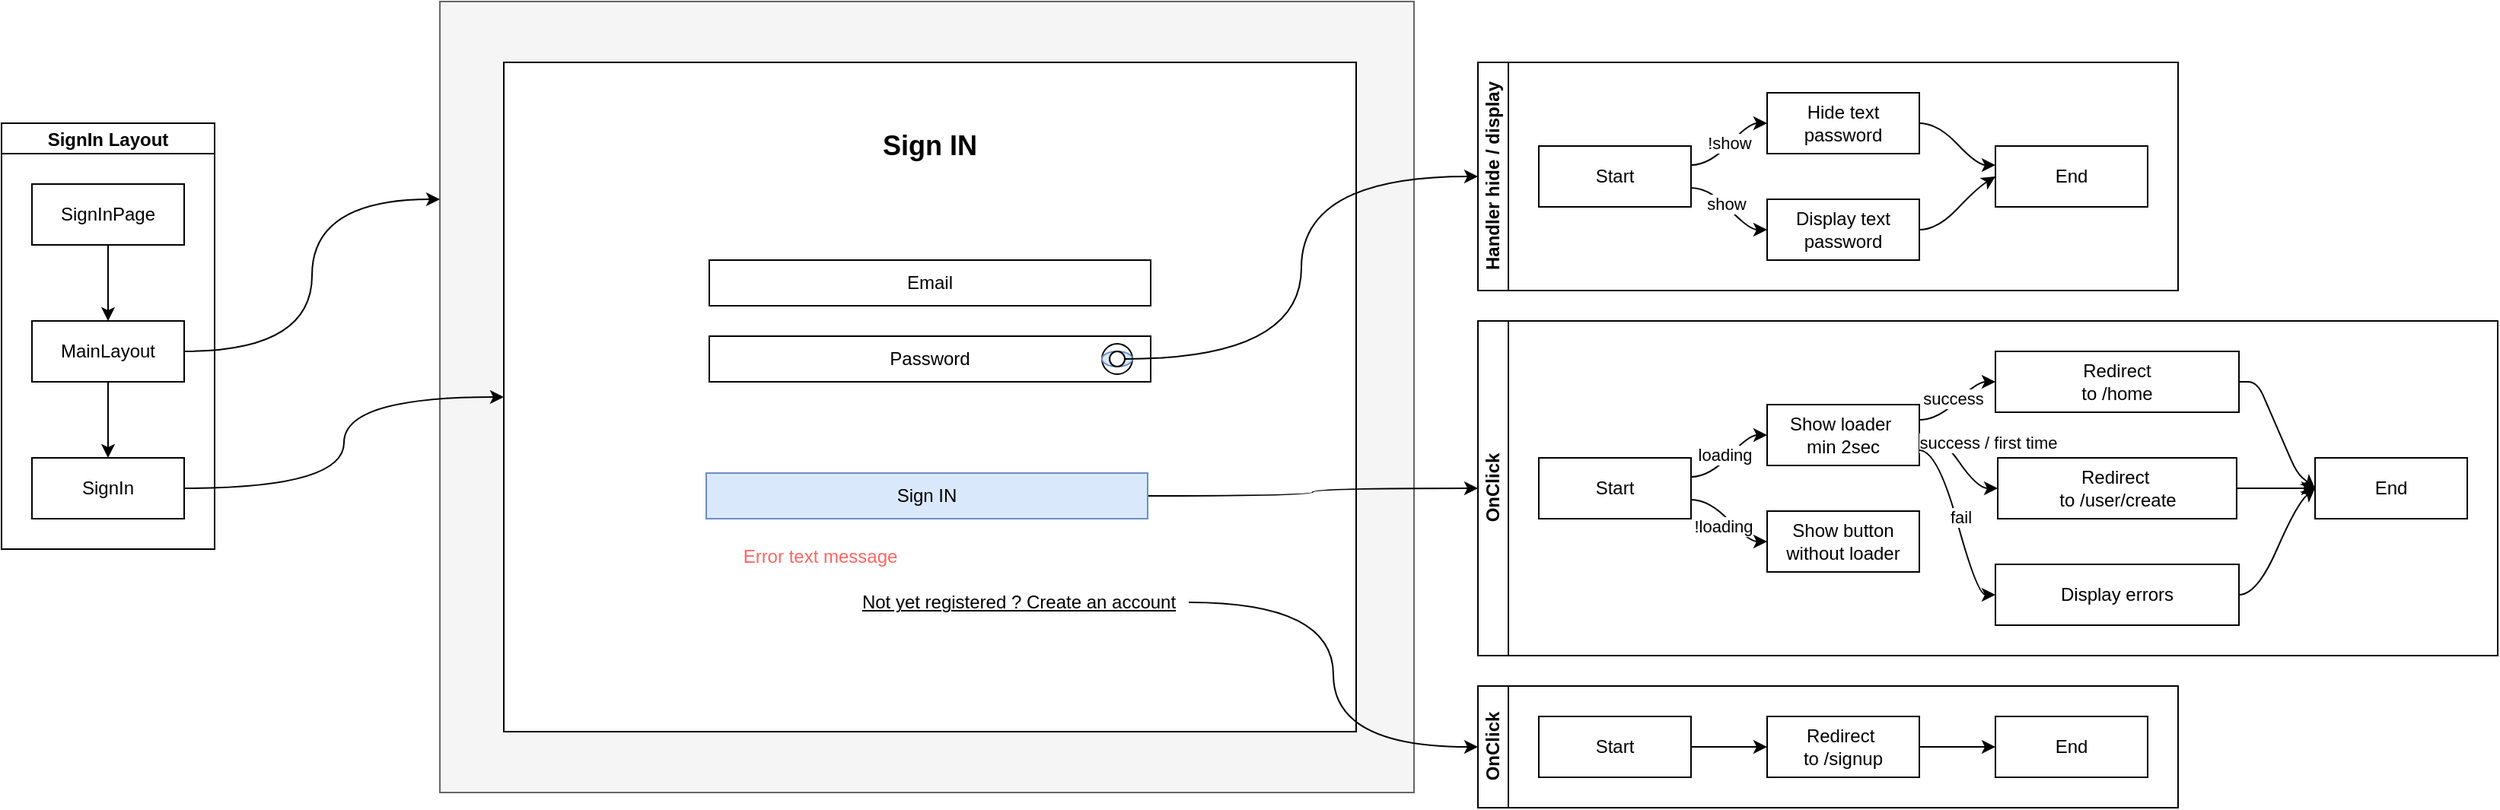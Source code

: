 <mxfile>
    <diagram id="qq2-Jn1V19tSwEfZqP2u" name="Page-1">
        <mxGraphModel dx="1677" dy="679" grid="1" gridSize="10" guides="1" tooltips="1" connect="1" arrows="1" fold="1" page="1" pageScale="1" pageWidth="827" pageHeight="1169" math="0" shadow="0">
            <root>
                <mxCell id="0"/>
                <mxCell id="1" parent="0"/>
                <mxCell id="77" value="" style="rounded=0;whiteSpace=wrap;html=1;fillColor=#f5f5f5;strokeColor=#666666;fontColor=#333333;" vertex="1" parent="1">
                    <mxGeometry x="38" width="640" height="520" as="geometry"/>
                </mxCell>
                <mxCell id="2" value="" style="rounded=0;whiteSpace=wrap;html=1;" parent="1" vertex="1">
                    <mxGeometry x="80" y="40" width="560" height="440" as="geometry"/>
                </mxCell>
                <mxCell id="3" value="Email" style="rounded=0;whiteSpace=wrap;html=1;" parent="1" vertex="1">
                    <mxGeometry x="215" y="170" width="290" height="30" as="geometry"/>
                </mxCell>
                <mxCell id="4" value="Password" style="rounded=0;whiteSpace=wrap;html=1;" parent="1" vertex="1">
                    <mxGeometry x="215" y="220" width="290" height="30" as="geometry"/>
                </mxCell>
                <mxCell id="47" style="edgeStyle=orthogonalEdgeStyle;curved=1;html=1;exitX=1;exitY=0.5;exitDx=0;exitDy=0;entryX=0;entryY=0.5;entryDx=0;entryDy=0;fontColor=#000000;" parent="1" source="6" target="33" edge="1">
                    <mxGeometry relative="1" as="geometry"/>
                </mxCell>
                <mxCell id="6" value="Sign IN" style="rounded=0;whiteSpace=wrap;html=1;fillColor=#dae8fc;strokeColor=#6c8ebf;" parent="1" vertex="1">
                    <mxGeometry x="213" y="310" width="290" height="30" as="geometry"/>
                </mxCell>
                <mxCell id="7" value="&lt;font color=&quot;#ff6666&quot;&gt;Error text message&lt;/font&gt;" style="text;html=1;strokeColor=none;fillColor=none;align=center;verticalAlign=middle;whiteSpace=wrap;rounded=0;" parent="1" vertex="1">
                    <mxGeometry x="213" y="350" width="150" height="30" as="geometry"/>
                </mxCell>
                <mxCell id="86" style="edgeStyle=orthogonalEdgeStyle;curved=1;html=1;exitX=1;exitY=0.5;exitDx=0;exitDy=0;entryX=0;entryY=0.5;entryDx=0;entryDy=0;" edge="1" parent="1" source="8" target="80">
                    <mxGeometry relative="1" as="geometry"/>
                </mxCell>
                <mxCell id="8" value="&lt;font color=&quot;#000000&quot;&gt;&lt;u&gt;Not yet registered ? Create an account&lt;/u&gt;&lt;/font&gt;" style="text;html=1;strokeColor=none;fillColor=none;align=center;verticalAlign=middle;whiteSpace=wrap;rounded=0;fontColor=#FF6666;" parent="1" vertex="1">
                    <mxGeometry x="307" y="380" width="223" height="30" as="geometry"/>
                </mxCell>
                <mxCell id="9" value="" style="ellipse;whiteSpace=wrap;html=1;aspect=fixed;fontColor=#000000;" parent="1" vertex="1">
                    <mxGeometry x="473" y="225" width="20" height="20" as="geometry"/>
                </mxCell>
                <mxCell id="10" value="" style="ellipse;whiteSpace=wrap;html=1;fillColor=#dae8fc;strokeColor=#6c8ebf;" parent="1" vertex="1">
                    <mxGeometry x="473" y="230" width="20" height="10" as="geometry"/>
                </mxCell>
                <mxCell id="29" style="edgeStyle=orthogonalEdgeStyle;html=1;entryX=0;entryY=0.5;entryDx=0;entryDy=0;fontColor=#000000;curved=1;" parent="1" source="11" target="20" edge="1">
                    <mxGeometry relative="1" as="geometry"/>
                </mxCell>
                <mxCell id="11" value="" style="ellipse;whiteSpace=wrap;html=1;aspect=fixed;fontColor=#000000;" parent="1" vertex="1">
                    <mxGeometry x="478" y="230" width="10" height="10" as="geometry"/>
                </mxCell>
                <mxCell id="18" value="&lt;h2&gt;Sign IN&lt;/h2&gt;" style="text;html=1;strokeColor=none;fillColor=none;align=center;verticalAlign=middle;whiteSpace=wrap;rounded=0;fontColor=#000000;" parent="1" vertex="1">
                    <mxGeometry x="315" y="80" width="90" height="30" as="geometry"/>
                </mxCell>
                <mxCell id="20" value="Handler hide / display" style="swimlane;html=1;startSize=20;horizontal=0;childLayout=flowLayout;flowOrientation=west;resizable=0;interRankCellSpacing=50;containerType=tree;fontColor=#000000;" parent="1" vertex="1">
                    <mxGeometry x="720" y="40" width="460" height="150" as="geometry"/>
                </mxCell>
                <mxCell id="21" value="Start" style="whiteSpace=wrap;html=1;fontColor=#000000;" parent="20" vertex="1">
                    <mxGeometry x="40" y="55" width="100" height="40" as="geometry"/>
                </mxCell>
                <mxCell id="22" value="Hide text&lt;br&gt;password" style="whiteSpace=wrap;html=1;fontColor=#000000;" parent="20" vertex="1">
                    <mxGeometry x="190" y="20" width="100" height="40" as="geometry"/>
                </mxCell>
                <mxCell id="23" value="" style="html=1;curved=1;noEdgeStyle=1;orthogonal=1;fontColor=#000000;" parent="20" source="21" target="22" edge="1">
                    <mxGeometry relative="1" as="geometry">
                        <Array as="points">
                            <mxPoint x="152" y="67.5"/>
                            <mxPoint x="178" y="40"/>
                        </Array>
                    </mxGeometry>
                </mxCell>
                <mxCell id="50" value="!show" style="edgeLabel;html=1;align=center;verticalAlign=middle;resizable=0;points=[];fontColor=#000000;" parent="23" vertex="1" connectable="0">
                    <mxGeometry x="0.003" y="1" relative="1" as="geometry">
                        <mxPoint as="offset"/>
                    </mxGeometry>
                </mxCell>
                <mxCell id="31" value="" style="html=1;curved=1;noEdgeStyle=1;orthogonal=1;fontColor=#000000;" parent="20" source="22" target="32" edge="1">
                    <mxGeometry relative="1" as="geometry">
                        <mxPoint x="1350" y="470" as="sourcePoint"/>
                        <Array as="points">
                            <mxPoint x="302" y="40"/>
                            <mxPoint x="328" y="67.5"/>
                        </Array>
                    </mxGeometry>
                </mxCell>
                <mxCell id="32" value="End" style="whiteSpace=wrap;html=1;fontColor=#000000;" parent="20" vertex="1">
                    <mxGeometry x="340" y="55" width="100" height="40" as="geometry"/>
                </mxCell>
                <mxCell id="42" value="" style="edgeStyle=orthogonalEdgeStyle;curved=1;html=1;noEdgeStyle=1;orthogonal=1;" parent="20" source="21" target="43" edge="1">
                    <mxGeometry relative="1" as="geometry">
                        <Array as="points">
                            <mxPoint x="152" y="82.5"/>
                            <mxPoint x="178" y="110"/>
                        </Array>
                    </mxGeometry>
                </mxCell>
                <mxCell id="51" value="show" style="edgeLabel;html=1;align=center;verticalAlign=middle;resizable=0;points=[];fontColor=#000000;" parent="42" vertex="1" connectable="0">
                    <mxGeometry x="-0.121" y="1" relative="1" as="geometry">
                        <mxPoint as="offset"/>
                    </mxGeometry>
                </mxCell>
                <mxCell id="43" value="Display text&lt;br&gt;password" style="whiteSpace=wrap;html=1;fontColor=#000000;" parent="20" vertex="1">
                    <mxGeometry x="190" y="90" width="100" height="40" as="geometry"/>
                </mxCell>
                <mxCell id="44" value="" style="edgeStyle=orthogonalEdgeStyle;curved=1;html=1;noEdgeStyle=1;orthogonal=1;entryX=0;entryY=0.5;entryDx=0;entryDy=0;" parent="20" source="43" target="32" edge="1">
                    <mxGeometry relative="1" as="geometry">
                        <mxPoint x="1210" y="262.5" as="sourcePoint"/>
                        <Array as="points">
                            <mxPoint x="302" y="110"/>
                            <mxPoint x="328" y="82.5"/>
                        </Array>
                    </mxGeometry>
                </mxCell>
                <mxCell id="33" value="OnClick" style="swimlane;html=1;startSize=20;horizontal=0;childLayout=flowLayout;flowOrientation=west;resizable=0;interRankCellSpacing=50;containerType=tree;fontColor=#000000;" parent="1" vertex="1">
                    <mxGeometry x="720" y="210" width="670" height="220" as="geometry"/>
                </mxCell>
                <mxCell id="34" value="Start" style="whiteSpace=wrap;html=1;fontColor=#000000;" parent="33" vertex="1">
                    <mxGeometry x="40" y="90" width="100" height="40" as="geometry"/>
                </mxCell>
                <mxCell id="35" value="Show loader&amp;nbsp;&lt;br&gt;min 2sec" style="whiteSpace=wrap;html=1;fontColor=#000000;" parent="33" vertex="1">
                    <mxGeometry x="190" y="55" width="100" height="40" as="geometry"/>
                </mxCell>
                <mxCell id="36" value="" style="html=1;curved=1;noEdgeStyle=1;orthogonal=1;fontColor=#000000;" parent="33" source="34" target="35" edge="1">
                    <mxGeometry relative="1" as="geometry">
                        <Array as="points">
                            <mxPoint x="152" y="102.5"/>
                            <mxPoint x="178" y="75"/>
                        </Array>
                    </mxGeometry>
                </mxCell>
                <mxCell id="48" value="loading" style="edgeLabel;html=1;align=center;verticalAlign=middle;resizable=0;points=[];fontColor=#000000;" parent="36" vertex="1" connectable="0">
                    <mxGeometry x="-0.042" y="3" relative="1" as="geometry">
                        <mxPoint as="offset"/>
                    </mxGeometry>
                </mxCell>
                <mxCell id="37" value="Show button without loader" style="whiteSpace=wrap;html=1;fontColor=#000000;" parent="33" vertex="1">
                    <mxGeometry x="190" y="125" width="100" height="40" as="geometry"/>
                </mxCell>
                <mxCell id="38" value="" style="html=1;curved=1;noEdgeStyle=1;orthogonal=1;fontColor=#000000;" parent="33" source="34" target="37" edge="1">
                    <mxGeometry relative="1" as="geometry">
                        <Array as="points">
                            <mxPoint x="152" y="117.5"/>
                            <mxPoint x="178" y="145"/>
                        </Array>
                    </mxGeometry>
                </mxCell>
                <mxCell id="49" value="!loading" style="edgeLabel;html=1;align=center;verticalAlign=middle;resizable=0;points=[];fontColor=#000000;" parent="38" vertex="1" connectable="0">
                    <mxGeometry x="-0.142" y="-1" relative="1" as="geometry">
                        <mxPoint y="6" as="offset"/>
                    </mxGeometry>
                </mxCell>
                <mxCell id="52" value="" style="html=1;curved=1;noEdgeStyle=1;orthogonal=1;fontColor=#000000;" parent="33" source="35" target="54" edge="1">
                    <mxGeometry relative="1" as="geometry">
                        <Array as="points">
                            <mxPoint x="302" y="65"/>
                            <mxPoint x="328" y="40"/>
                        </Array>
                        <mxPoint x="1980" y="836" as="sourcePoint"/>
                    </mxGeometry>
                </mxCell>
                <mxCell id="53" value="success" style="edgeLabel;html=1;align=center;verticalAlign=middle;resizable=0;points=[];fontColor=#000000;" parent="52" vertex="1" connectable="0">
                    <mxGeometry x="-0.042" y="3" relative="1" as="geometry">
                        <mxPoint as="offset"/>
                    </mxGeometry>
                </mxCell>
                <mxCell id="71" style="edgeStyle=none;html=1;entryX=0;entryY=0.5;entryDx=0;entryDy=0;noEdgeStyle=1;orthogonal=1;" parent="33" source="54" target="70" edge="1">
                    <mxGeometry relative="1" as="geometry">
                        <Array as="points">
                            <mxPoint x="512" y="40"/>
                            <mxPoint x="538" y="100"/>
                        </Array>
                    </mxGeometry>
                </mxCell>
                <mxCell id="54" value="Redirect &lt;br&gt;to /home" style="whiteSpace=wrap;html=1;fontColor=#000000;" parent="33" vertex="1">
                    <mxGeometry x="340" y="20" width="160" height="40" as="geometry"/>
                </mxCell>
                <mxCell id="65" value="" style="html=1;curved=1;noEdgeStyle=1;orthogonal=1;fontColor=#000000;" parent="33" source="35" target="67" edge="1">
                    <mxGeometry relative="1" as="geometry">
                        <Array as="points">
                            <mxPoint x="304" y="75"/>
                            <mxPoint x="328" y="110"/>
                        </Array>
                        <mxPoint x="1660" y="676" as="sourcePoint"/>
                    </mxGeometry>
                </mxCell>
                <mxCell id="76" value="success / first time" style="edgeLabel;html=1;align=center;verticalAlign=middle;resizable=0;points=[];" parent="65" vertex="1" connectable="0">
                    <mxGeometry x="-0.069" relative="1" as="geometry">
                        <mxPoint x="20" y="-11" as="offset"/>
                    </mxGeometry>
                </mxCell>
                <mxCell id="67" value="Redirect&amp;nbsp;&lt;br&gt;to /user/create" style="whiteSpace=wrap;html=1;fontColor=#000000;" parent="33" vertex="1">
                    <mxGeometry x="341.53" y="90" width="156.94" height="40" as="geometry"/>
                </mxCell>
                <mxCell id="68" value="" style="html=1;curved=1;noEdgeStyle=1;orthogonal=1;fontColor=#000000;" parent="33" source="67" target="70" edge="1">
                    <mxGeometry relative="1" as="geometry">
                        <Array as="points">
                            <mxPoint x="512" y="110"/>
                            <mxPoint x="536" y="110"/>
                        </Array>
                        <mxPoint x="1770" y="666" as="sourcePoint"/>
                    </mxGeometry>
                </mxCell>
                <mxCell id="70" value="End" style="whiteSpace=wrap;html=1;fontColor=#000000;" parent="33" vertex="1">
                    <mxGeometry x="550" y="90" width="100" height="40" as="geometry"/>
                </mxCell>
                <mxCell id="73" value="" style="html=1;curved=1;noEdgeStyle=1;orthogonal=1;fontColor=#000000;" parent="33" source="35" target="75" edge="1">
                    <mxGeometry relative="1" as="geometry">
                        <Array as="points">
                            <mxPoint x="302" y="85"/>
                            <mxPoint x="328" y="180"/>
                        </Array>
                        <mxPoint x="1290" y="382.5" as="sourcePoint"/>
                    </mxGeometry>
                </mxCell>
                <mxCell id="74" value="fail" style="edgeLabel;html=1;align=center;verticalAlign=middle;resizable=0;points=[];fontColor=#000000;" parent="73" vertex="1" connectable="0">
                    <mxGeometry x="-0.042" y="3" relative="1" as="geometry">
                        <mxPoint as="offset"/>
                    </mxGeometry>
                </mxCell>
                <mxCell id="87" style="edgeStyle=orthogonalEdgeStyle;curved=1;html=1;entryX=0;entryY=0.5;entryDx=0;entryDy=0;noEdgeStyle=1;orthogonal=1;" edge="1" parent="33" source="75" target="70">
                    <mxGeometry relative="1" as="geometry">
                        <Array as="points">
                            <mxPoint x="512" y="180"/>
                            <mxPoint x="538" y="120"/>
                        </Array>
                    </mxGeometry>
                </mxCell>
                <mxCell id="75" value="Display errors" style="whiteSpace=wrap;html=1;fontColor=#000000;" parent="33" vertex="1">
                    <mxGeometry x="340" y="160" width="160" height="40" as="geometry"/>
                </mxCell>
                <mxCell id="qwpdmpObzD4__MruRK5h-51" value="SignIn Layout" style="swimlane;startSize=20;horizontal=1;childLayout=treeLayout;horizontalTree=0;resizable=0;containerType=tree;fontColor=#000000;" parent="1" vertex="1">
                    <mxGeometry x="-250" y="80" width="140" height="280" as="geometry"/>
                </mxCell>
                <mxCell id="qwpdmpObzD4__MruRK5h-52" value="SignInPage" style="whiteSpace=wrap;html=1;fontColor=#000000;" parent="qwpdmpObzD4__MruRK5h-51" vertex="1">
                    <mxGeometry x="20" y="40" width="100" height="40" as="geometry"/>
                </mxCell>
                <mxCell id="qwpdmpObzD4__MruRK5h-53" value="MainLayout" style="whiteSpace=wrap;html=1;fontColor=#000000;" parent="qwpdmpObzD4__MruRK5h-51" vertex="1">
                    <mxGeometry x="20" y="130" width="100" height="40" as="geometry"/>
                </mxCell>
                <mxCell id="qwpdmpObzD4__MruRK5h-54" value="" style="edgeStyle=elbowEdgeStyle;elbow=vertical;html=1;rounded=0;fontColor=#000000;curved=1;" parent="qwpdmpObzD4__MruRK5h-51" source="qwpdmpObzD4__MruRK5h-52" target="qwpdmpObzD4__MruRK5h-53" edge="1">
                    <mxGeometry relative="1" as="geometry"/>
                </mxCell>
                <mxCell id="qwpdmpObzD4__MruRK5h-55" value="" style="edgeStyle=elbowEdgeStyle;elbow=vertical;html=1;rounded=0;fontColor=#000000;curved=1;" parent="qwpdmpObzD4__MruRK5h-51" source="qwpdmpObzD4__MruRK5h-53" target="qwpdmpObzD4__MruRK5h-56" edge="1">
                    <mxGeometry relative="1" as="geometry">
                        <mxPoint x="-88" y="310" as="sourcePoint"/>
                    </mxGeometry>
                </mxCell>
                <mxCell id="qwpdmpObzD4__MruRK5h-56" value="SignIn" style="whiteSpace=wrap;html=1;fontColor=#000000;" parent="qwpdmpObzD4__MruRK5h-51" vertex="1">
                    <mxGeometry x="20" y="220" width="100" height="40" as="geometry"/>
                </mxCell>
                <mxCell id="78" style="edgeStyle=orthogonalEdgeStyle;html=1;entryX=0;entryY=0.25;entryDx=0;entryDy=0;curved=1;" edge="1" parent="1" source="qwpdmpObzD4__MruRK5h-53" target="77">
                    <mxGeometry relative="1" as="geometry"/>
                </mxCell>
                <mxCell id="79" style="edgeStyle=orthogonalEdgeStyle;html=1;entryX=0;entryY=0.5;entryDx=0;entryDy=0;curved=1;" edge="1" parent="1" source="qwpdmpObzD4__MruRK5h-56" target="2">
                    <mxGeometry relative="1" as="geometry"/>
                </mxCell>
                <mxCell id="80" value="OnClick" style="swimlane;html=1;startSize=20;horizontal=0;childLayout=flowLayout;flowOrientation=west;resizable=0;interRankCellSpacing=50;containerType=tree;fontColor=#000000;" vertex="1" parent="1">
                    <mxGeometry x="720" y="450" width="460" height="80" as="geometry"/>
                </mxCell>
                <mxCell id="81" value="Start" style="whiteSpace=wrap;html=1;fontColor=#000000;" vertex="1" parent="80">
                    <mxGeometry x="40" y="20" width="100" height="40" as="geometry"/>
                </mxCell>
                <mxCell id="82" value="" style="edgeStyle=orthogonalEdgeStyle;curved=1;html=1;noEdgeStyle=1;orthogonal=1;" edge="1" parent="80" source="81" target="83">
                    <mxGeometry relative="1" as="geometry">
                        <Array as="points">
                            <mxPoint x="152" y="40"/>
                            <mxPoint x="178" y="40"/>
                        </Array>
                    </mxGeometry>
                </mxCell>
                <mxCell id="83" value="Redirect&amp;nbsp;&lt;br&gt;to /signup" style="whiteSpace=wrap;html=1;fontColor=#000000;" vertex="1" parent="80">
                    <mxGeometry x="190" y="20" width="100" height="40" as="geometry"/>
                </mxCell>
                <mxCell id="84" value="" style="edgeStyle=orthogonalEdgeStyle;curved=1;html=1;noEdgeStyle=1;orthogonal=1;" edge="1" parent="80" source="83" target="85">
                    <mxGeometry relative="1" as="geometry">
                        <mxPoint x="980" y="480" as="sourcePoint"/>
                        <Array as="points">
                            <mxPoint x="302" y="40"/>
                            <mxPoint x="328" y="40"/>
                        </Array>
                    </mxGeometry>
                </mxCell>
                <mxCell id="85" value="End" style="whiteSpace=wrap;html=1;fontColor=#000000;" vertex="1" parent="80">
                    <mxGeometry x="340" y="20" width="100" height="40" as="geometry"/>
                </mxCell>
            </root>
        </mxGraphModel>
    </diagram>
</mxfile>